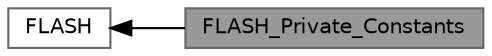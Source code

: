 digraph "FLASH_Private_Constants"
{
 // LATEX_PDF_SIZE
  bgcolor="transparent";
  edge [fontname=Helvetica,fontsize=10,labelfontname=Helvetica,labelfontsize=10];
  node [fontname=Helvetica,fontsize=10,shape=box,height=0.2,width=0.4];
  rankdir=LR;
  Node2 [id="Node000002",label="FLASH",height=0.2,width=0.4,color="grey40", fillcolor="white", style="filled",URL="$group___f_l_a_s_h.html",tooltip=" "];
  Node1 [id="Node000001",label="FLASH_Private_Constants",height=0.2,width=0.4,color="gray40", fillcolor="grey60", style="filled", fontcolor="black",tooltip=" "];
  Node2->Node1 [shape=plaintext, dir="back", style="solid"];
}
